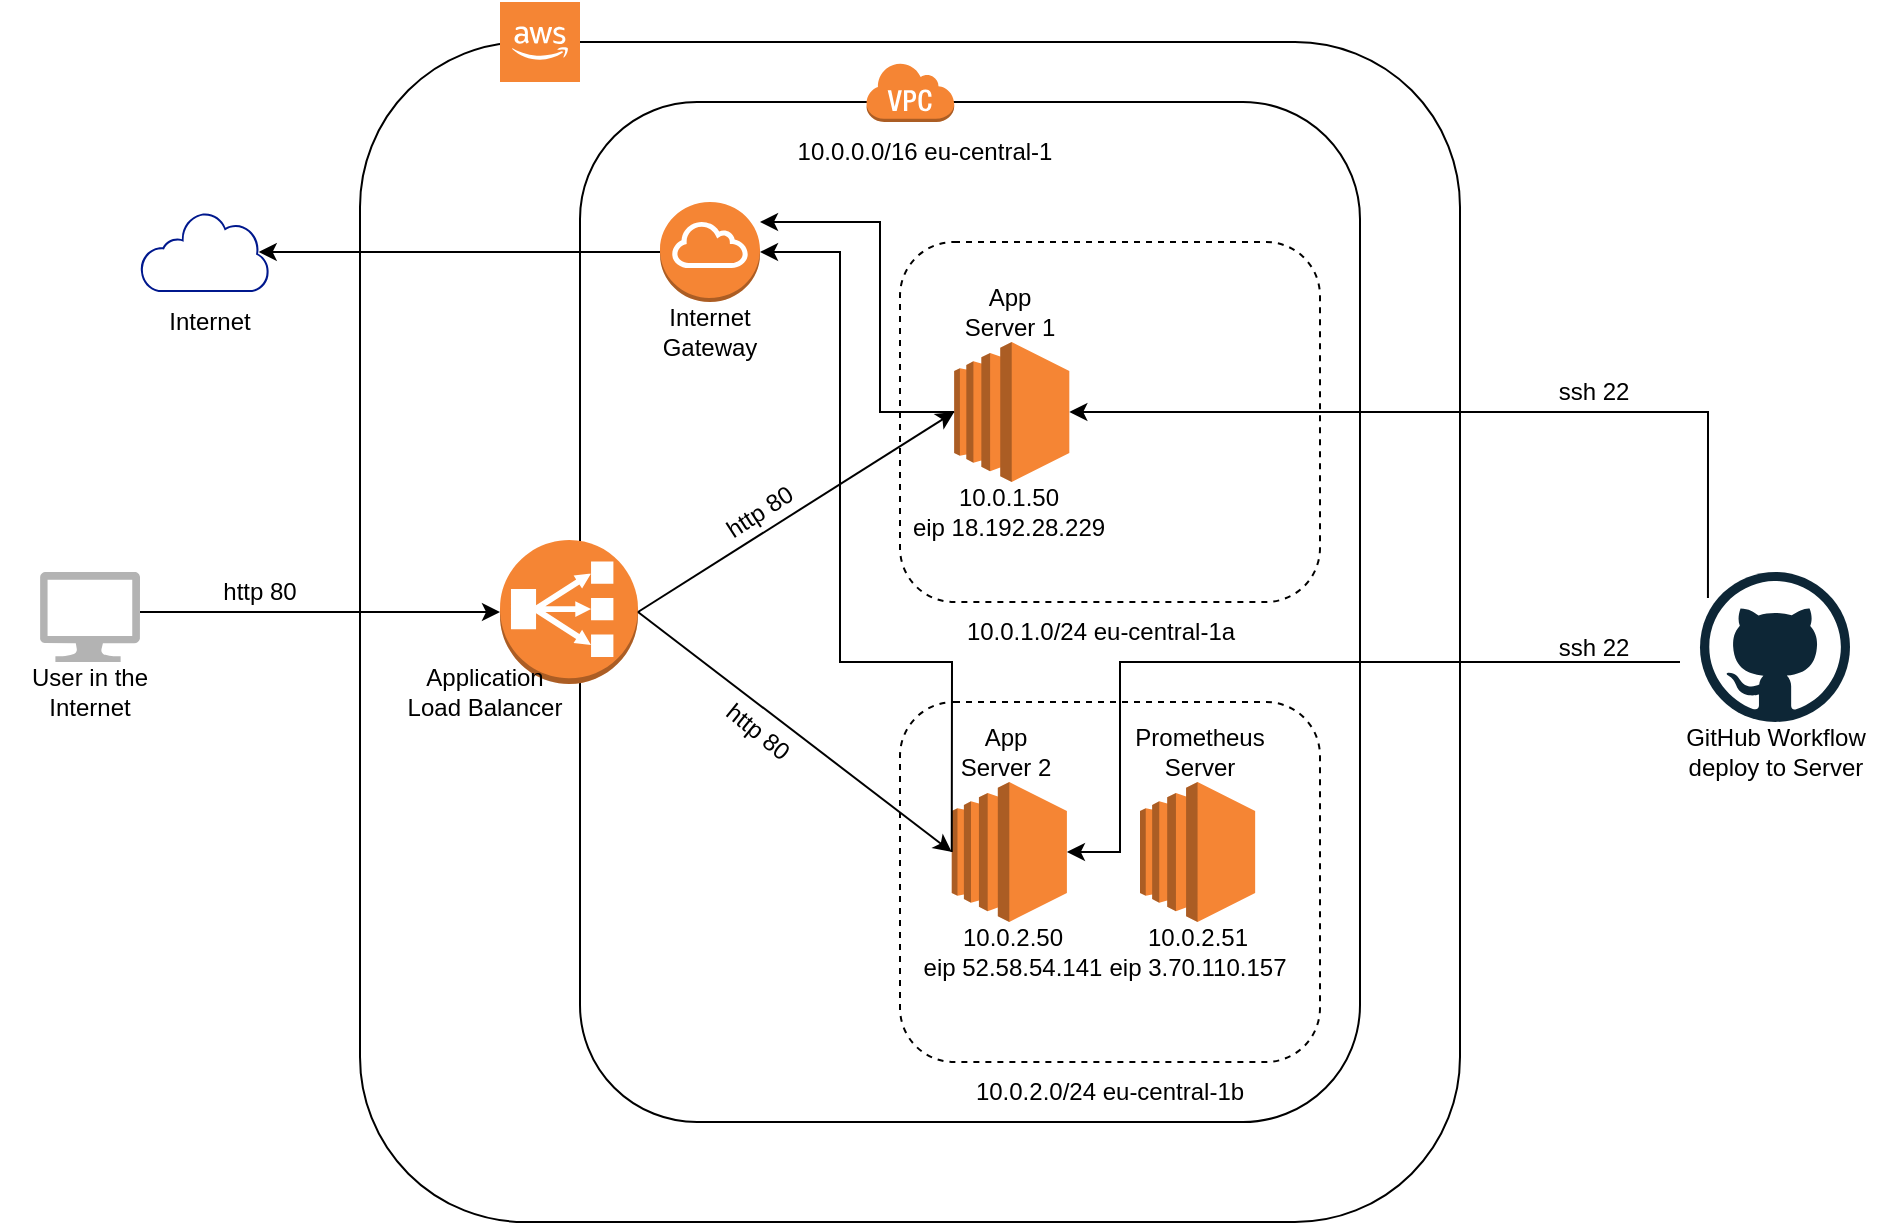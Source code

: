 <mxfile version="15.6.5" type="device"><diagram id="u9mdYAMr5Ue57CKps1Y3" name="Page-1"><mxGraphModel dx="1613" dy="801" grid="1" gridSize="10" guides="1" tooltips="1" connect="1" arrows="1" fold="1" page="1" pageScale="1" pageWidth="827" pageHeight="1169" math="0" shadow="0"><root><mxCell id="0"/><mxCell id="1" parent="0"/><mxCell id="HthAwfTyStaG943tmTX--1" value="" style="rounded=1;whiteSpace=wrap;html=1;fillColor=none;strokeColor=default;fontColor=default;" vertex="1" parent="1"><mxGeometry x="160" y="240" width="550" height="590" as="geometry"/></mxCell><mxCell id="HthAwfTyStaG943tmTX--2" value="" style="outlineConnect=0;dashed=0;verticalLabelPosition=bottom;verticalAlign=top;align=center;html=1;shape=mxgraph.aws3.cloud_2;fillColor=#F58534;gradientColor=none;fontColor=default;strokeColor=default;aspect=fixed;" vertex="1" parent="1"><mxGeometry x="230" y="220" width="40" height="40" as="geometry"/></mxCell><mxCell id="HthAwfTyStaG943tmTX--4" value="" style="rounded=1;whiteSpace=wrap;html=1;fillColor=none;strokeColor=default;fontColor=default;" vertex="1" parent="1"><mxGeometry x="270" y="270" width="390" height="510" as="geometry"/></mxCell><mxCell id="HthAwfTyStaG943tmTX--3" value="" style="outlineConnect=0;dashed=0;verticalLabelPosition=bottom;verticalAlign=top;align=center;html=1;shape=mxgraph.aws3.virtual_private_cloud;fillColor=#F58534;gradientColor=none;fontColor=default;strokeColor=default;aspect=fixed;" vertex="1" parent="1"><mxGeometry x="412.91" y="250" width="44.17" height="30" as="geometry"/></mxCell><mxCell id="HthAwfTyStaG943tmTX--7" value="" style="outlineConnect=0;dashed=0;verticalLabelPosition=bottom;verticalAlign=top;align=center;html=1;shape=mxgraph.aws3.classic_load_balancer;fillColor=#F58534;gradientColor=none;fontColor=default;strokeColor=default;" vertex="1" parent="1"><mxGeometry x="230" y="489" width="69" height="72" as="geometry"/></mxCell><mxCell id="HthAwfTyStaG943tmTX--11" value="10.0.0.0/16 eu-central-1" style="text;html=1;strokeColor=none;fillColor=none;align=center;verticalAlign=middle;whiteSpace=wrap;rounded=0;fontColor=default;" vertex="1" parent="1"><mxGeometry x="360" y="280" width="165" height="30" as="geometry"/></mxCell><mxCell id="HthAwfTyStaG943tmTX--13" value="" style="rounded=1;whiteSpace=wrap;html=1;fontColor=default;strokeColor=default;fillColor=none;dashed=1;" vertex="1" parent="1"><mxGeometry x="430" y="340" width="210" height="180" as="geometry"/></mxCell><mxCell id="HthAwfTyStaG943tmTX--14" value="" style="rounded=1;whiteSpace=wrap;html=1;fontColor=default;strokeColor=default;fillColor=none;dashed=1;" vertex="1" parent="1"><mxGeometry x="430" y="570" width="210" height="180" as="geometry"/></mxCell><mxCell id="HthAwfTyStaG943tmTX--9" value="" style="outlineConnect=0;dashed=0;verticalLabelPosition=bottom;verticalAlign=top;align=center;html=1;shape=mxgraph.aws3.ec2;fillColor=#F58534;gradientColor=none;fontColor=default;strokeColor=default;aspect=fixed;" vertex="1" parent="1"><mxGeometry x="457.08" y="390" width="57.58" height="70" as="geometry"/></mxCell><mxCell id="HthAwfTyStaG943tmTX--15" value="10.0.1.0/24 eu-central-1a" style="text;html=1;strokeColor=none;fillColor=none;align=center;verticalAlign=middle;whiteSpace=wrap;rounded=0;fontColor=default;" vertex="1" parent="1"><mxGeometry x="447.5" y="520" width="165" height="30" as="geometry"/></mxCell><mxCell id="HthAwfTyStaG943tmTX--16" value="10.0.2.0/24 eu-central-1b" style="text;html=1;strokeColor=none;fillColor=none;align=center;verticalAlign=middle;whiteSpace=wrap;rounded=0;fontColor=default;" vertex="1" parent="1"><mxGeometry x="455" y="750" width="160" height="30" as="geometry"/></mxCell><mxCell id="HthAwfTyStaG943tmTX--17" value="" style="outlineConnect=0;dashed=0;verticalLabelPosition=bottom;verticalAlign=top;align=center;html=1;shape=mxgraph.aws3.ec2;fillColor=#F58534;gradientColor=none;fontColor=default;strokeColor=default;aspect=fixed;" vertex="1" parent="1"><mxGeometry x="455.87" y="610" width="57.58" height="70" as="geometry"/></mxCell><mxCell id="HthAwfTyStaG943tmTX--18" value="10.0.1.50&lt;br&gt;eip 18.192.28.229" style="text;html=1;strokeColor=none;fillColor=none;align=center;verticalAlign=middle;whiteSpace=wrap;rounded=0;fontColor=default;" vertex="1" parent="1"><mxGeometry x="427.33" y="460" width="115.34" height="30" as="geometry"/></mxCell><mxCell id="HthAwfTyStaG943tmTX--19" value="" style="outlineConnect=0;dashed=0;verticalLabelPosition=bottom;verticalAlign=top;align=center;html=1;shape=mxgraph.aws3.ec2;fillColor=#F58534;gradientColor=none;fontColor=default;strokeColor=default;aspect=fixed;" vertex="1" parent="1"><mxGeometry x="550" y="610" width="57.58" height="70" as="geometry"/></mxCell><mxCell id="HthAwfTyStaG943tmTX--20" value="10.0.2.50&lt;br&gt;eip 52.58.54.141" style="text;html=1;strokeColor=none;fillColor=none;align=center;verticalAlign=middle;whiteSpace=wrap;rounded=0;fontColor=default;" vertex="1" parent="1"><mxGeometry x="432.59" y="680" width="106.55" height="30" as="geometry"/></mxCell><mxCell id="HthAwfTyStaG943tmTX--21" value="10.0.2.51&lt;br&gt;eip 3.70.110.157" style="text;html=1;strokeColor=none;fillColor=none;align=center;verticalAlign=middle;whiteSpace=wrap;rounded=0;fontColor=default;" vertex="1" parent="1"><mxGeometry x="523.79" y="680" width="110" height="30" as="geometry"/></mxCell><mxCell id="HthAwfTyStaG943tmTX--23" value="" style="outlineConnect=0;dashed=0;verticalLabelPosition=bottom;verticalAlign=top;align=center;html=1;shape=mxgraph.aws3.internet_gateway;fillColor=#F58534;gradientColor=none;fontColor=default;strokeColor=default;" vertex="1" parent="1"><mxGeometry x="310" y="320" width="50" height="50" as="geometry"/></mxCell><mxCell id="HthAwfTyStaG943tmTX--24" value="Internet Gateway" style="text;html=1;strokeColor=none;fillColor=none;align=center;verticalAlign=middle;whiteSpace=wrap;rounded=0;dashed=1;fontColor=default;" vertex="1" parent="1"><mxGeometry x="305" y="370" width="60" height="30" as="geometry"/></mxCell><mxCell id="HthAwfTyStaG943tmTX--25" value="App Server 1" style="text;html=1;strokeColor=none;fillColor=none;align=center;verticalAlign=middle;whiteSpace=wrap;rounded=0;dashed=1;fontColor=default;" vertex="1" parent="1"><mxGeometry x="455" y="360" width="60" height="30" as="geometry"/></mxCell><mxCell id="HthAwfTyStaG943tmTX--26" value="App Server 2" style="text;html=1;strokeColor=none;fillColor=none;align=center;verticalAlign=middle;whiteSpace=wrap;rounded=0;dashed=1;fontColor=default;" vertex="1" parent="1"><mxGeometry x="453.45" y="580" width="60" height="30" as="geometry"/></mxCell><mxCell id="HthAwfTyStaG943tmTX--27" value="Prometheus Server" style="text;html=1;strokeColor=none;fillColor=none;align=center;verticalAlign=middle;whiteSpace=wrap;rounded=0;dashed=1;fontColor=default;" vertex="1" parent="1"><mxGeometry x="550" y="580" width="60" height="30" as="geometry"/></mxCell><mxCell id="HthAwfTyStaG943tmTX--30" value="" style="sketch=0;aspect=fixed;pointerEvents=1;shadow=0;dashed=0;html=1;strokeColor=none;labelPosition=center;verticalLabelPosition=bottom;verticalAlign=top;align=center;fillColor=#00188D;shape=mxgraph.mscae.enterprise.internet_hollow;fontColor=default;" vertex="1" parent="1"><mxGeometry x="50" y="325" width="64.52" height="40" as="geometry"/></mxCell><mxCell id="HthAwfTyStaG943tmTX--31" value="" style="endArrow=classic;html=1;rounded=0;fontColor=default;strokeColor=default;labelBackgroundColor=default;exitX=0;exitY=0.5;exitDx=0;exitDy=0;exitPerimeter=0;entryX=0.92;entryY=0.5;entryDx=0;entryDy=0;entryPerimeter=0;strokeWidth=1;" edge="1" parent="1" source="HthAwfTyStaG943tmTX--23" target="HthAwfTyStaG943tmTX--30"><mxGeometry width="50" height="50" relative="1" as="geometry"><mxPoint x="330" y="610" as="sourcePoint"/><mxPoint x="380" y="560" as="targetPoint"/></mxGeometry></mxCell><mxCell id="HthAwfTyStaG943tmTX--32" value="" style="endArrow=classic;html=1;rounded=0;fontColor=default;exitX=0;exitY=0.5;exitDx=0;exitDy=0;exitPerimeter=0;strokeColor=default;labelBackgroundColor=default;strokeWidth=1;" edge="1" parent="1" source="HthAwfTyStaG943tmTX--9"><mxGeometry width="50" height="50" relative="1" as="geometry"><mxPoint x="60" y="550" as="sourcePoint"/><mxPoint x="360" y="330" as="targetPoint"/><Array as="points"><mxPoint x="420" y="425"/><mxPoint x="420" y="330"/></Array></mxGeometry></mxCell><mxCell id="HthAwfTyStaG943tmTX--33" value="Internet" style="text;html=1;strokeColor=none;fillColor=none;align=center;verticalAlign=middle;whiteSpace=wrap;rounded=0;dashed=1;fontColor=default;" vertex="1" parent="1"><mxGeometry x="55" y="365" width="60" height="30" as="geometry"/></mxCell><mxCell id="HthAwfTyStaG943tmTX--35" value="" style="endArrow=classic;html=1;rounded=0;labelBackgroundColor=default;fontColor=default;strokeColor=default;strokeWidth=1;exitX=0;exitY=0.5;exitDx=0;exitDy=0;exitPerimeter=0;" edge="1" parent="1" source="HthAwfTyStaG943tmTX--17" target="HthAwfTyStaG943tmTX--23"><mxGeometry width="50" height="50" relative="1" as="geometry"><mxPoint x="350" y="580" as="sourcePoint"/><mxPoint x="400" y="530" as="targetPoint"/><Array as="points"><mxPoint x="456" y="550"/><mxPoint x="400" y="550"/><mxPoint x="400" y="345"/></Array></mxGeometry></mxCell><mxCell id="HthAwfTyStaG943tmTX--36" value="" style="endArrow=classic;html=1;rounded=0;labelBackgroundColor=default;fontColor=default;strokeColor=default;strokeWidth=1;entryX=0;entryY=0.5;entryDx=0;entryDy=0;entryPerimeter=0;" edge="1" parent="1" target="HthAwfTyStaG943tmTX--7"><mxGeometry width="50" height="50" relative="1" as="geometry"><mxPoint x="50" y="525" as="sourcePoint"/><mxPoint x="90" y="520" as="targetPoint"/></mxGeometry></mxCell><mxCell id="HthAwfTyStaG943tmTX--37" value="Application Load Balancer" style="text;html=1;strokeColor=none;fillColor=none;align=center;verticalAlign=middle;whiteSpace=wrap;rounded=0;dashed=1;fontColor=default;" vertex="1" parent="1"><mxGeometry x="180" y="550" width="85" height="30" as="geometry"/></mxCell><mxCell id="HthAwfTyStaG943tmTX--38" value="" style="endArrow=classic;html=1;rounded=0;labelBackgroundColor=default;fontColor=default;strokeColor=default;strokeWidth=1;exitX=1;exitY=0.5;exitDx=0;exitDy=0;exitPerimeter=0;entryX=0;entryY=0.5;entryDx=0;entryDy=0;entryPerimeter=0;" edge="1" parent="1" source="HthAwfTyStaG943tmTX--7" target="HthAwfTyStaG943tmTX--9"><mxGeometry width="50" height="50" relative="1" as="geometry"><mxPoint x="20" y="460" as="sourcePoint"/><mxPoint x="70" y="410" as="targetPoint"/></mxGeometry></mxCell><mxCell id="HthAwfTyStaG943tmTX--39" value="" style="endArrow=classic;html=1;rounded=0;labelBackgroundColor=default;fontColor=default;strokeColor=default;strokeWidth=1;exitX=1;exitY=0.5;exitDx=0;exitDy=0;exitPerimeter=0;entryX=0;entryY=0.5;entryDx=0;entryDy=0;entryPerimeter=0;" edge="1" parent="1" source="HthAwfTyStaG943tmTX--7" target="HthAwfTyStaG943tmTX--17"><mxGeometry width="50" height="50" relative="1" as="geometry"><mxPoint x="-190" y="530" as="sourcePoint"/><mxPoint x="-140" y="480" as="targetPoint"/></mxGeometry></mxCell><mxCell id="HthAwfTyStaG943tmTX--41" value="http 80" style="text;html=1;strokeColor=none;fillColor=none;align=center;verticalAlign=middle;whiteSpace=wrap;rounded=0;dashed=1;fontColor=default;rotation=39;" vertex="1" parent="1"><mxGeometry x="329" y="570" width="60" height="30" as="geometry"/></mxCell><mxCell id="HthAwfTyStaG943tmTX--42" value="http 80" style="text;html=1;strokeColor=none;fillColor=none;align=center;verticalAlign=middle;whiteSpace=wrap;rounded=0;dashed=1;fontColor=default;rotation=327;" vertex="1" parent="1"><mxGeometry x="330" y="460" width="60" height="30" as="geometry"/></mxCell><mxCell id="HthAwfTyStaG943tmTX--43" value="http 80" style="text;html=1;strokeColor=none;fillColor=none;align=center;verticalAlign=middle;whiteSpace=wrap;rounded=0;dashed=1;fontColor=default;rotation=0;" vertex="1" parent="1"><mxGeometry x="80" y="500" width="60" height="30" as="geometry"/></mxCell><mxCell id="HthAwfTyStaG943tmTX--46" value="" style="verticalLabelPosition=bottom;html=1;verticalAlign=top;align=center;strokeColor=none;fillColor=#B3B3B3;shape=mxgraph.azure.computer;pointerEvents=1;dashed=1;fontColor=default;" vertex="1" parent="1"><mxGeometry y="505" width="50" height="45" as="geometry"/></mxCell><mxCell id="HthAwfTyStaG943tmTX--48" value="User in the Internet" style="text;html=1;strokeColor=none;fillColor=none;align=center;verticalAlign=middle;whiteSpace=wrap;rounded=0;dashed=1;fontColor=default;" vertex="1" parent="1"><mxGeometry x="-20" y="550" width="90" height="30" as="geometry"/></mxCell><mxCell id="HthAwfTyStaG943tmTX--49" value="" style="dashed=0;outlineConnect=0;html=1;align=center;labelPosition=center;verticalLabelPosition=bottom;verticalAlign=top;shape=mxgraph.weblogos.github;fontColor=default;strokeColor=default;strokeWidth=22;fillColor=#B3B3B3;" vertex="1" parent="1"><mxGeometry x="830" y="505" width="75" height="75" as="geometry"/></mxCell><mxCell id="HthAwfTyStaG943tmTX--50" value="GitHub Workflow deploy to Server" style="text;html=1;strokeColor=none;fillColor=none;align=center;verticalAlign=middle;whiteSpace=wrap;rounded=0;dashed=1;fontColor=default;" vertex="1" parent="1"><mxGeometry x="806.5" y="580" width="122" height="30" as="geometry"/></mxCell><mxCell id="HthAwfTyStaG943tmTX--51" value="" style="endArrow=classic;html=1;rounded=0;labelBackgroundColor=default;fontColor=default;strokeColor=default;strokeWidth=1;exitX=0.053;exitY=0.173;exitDx=0;exitDy=0;exitPerimeter=0;entryX=1;entryY=0.5;entryDx=0;entryDy=0;entryPerimeter=0;" edge="1" parent="1" source="HthAwfTyStaG943tmTX--49" target="HthAwfTyStaG943tmTX--9"><mxGeometry width="50" height="50" relative="1" as="geometry"><mxPoint x="820" y="470" as="sourcePoint"/><mxPoint x="870" y="420" as="targetPoint"/><Array as="points"><mxPoint x="834" y="425"/></Array></mxGeometry></mxCell><mxCell id="HthAwfTyStaG943tmTX--52" value="" style="endArrow=classic;html=1;rounded=0;labelBackgroundColor=default;fontColor=default;strokeColor=default;strokeWidth=1;entryX=1;entryY=0.5;entryDx=0;entryDy=0;entryPerimeter=0;" edge="1" parent="1" target="HthAwfTyStaG943tmTX--17"><mxGeometry width="50" height="50" relative="1" as="geometry"><mxPoint x="820" y="550" as="sourcePoint"/><mxPoint x="880" y="690" as="targetPoint"/><Array as="points"><mxPoint x="540" y="550"/><mxPoint x="540" y="645"/></Array></mxGeometry></mxCell><mxCell id="HthAwfTyStaG943tmTX--53" value="ssh 22" style="text;html=1;strokeColor=none;fillColor=none;align=center;verticalAlign=middle;whiteSpace=wrap;rounded=0;dashed=1;fontColor=default;" vertex="1" parent="1"><mxGeometry x="746.5" y="400" width="60" height="30" as="geometry"/></mxCell><mxCell id="HthAwfTyStaG943tmTX--54" value="ssh 22" style="text;html=1;strokeColor=none;fillColor=none;align=center;verticalAlign=middle;whiteSpace=wrap;rounded=0;dashed=1;fontColor=default;" vertex="1" parent="1"><mxGeometry x="746.5" y="527.5" width="60" height="30" as="geometry"/></mxCell></root></mxGraphModel></diagram></mxfile>